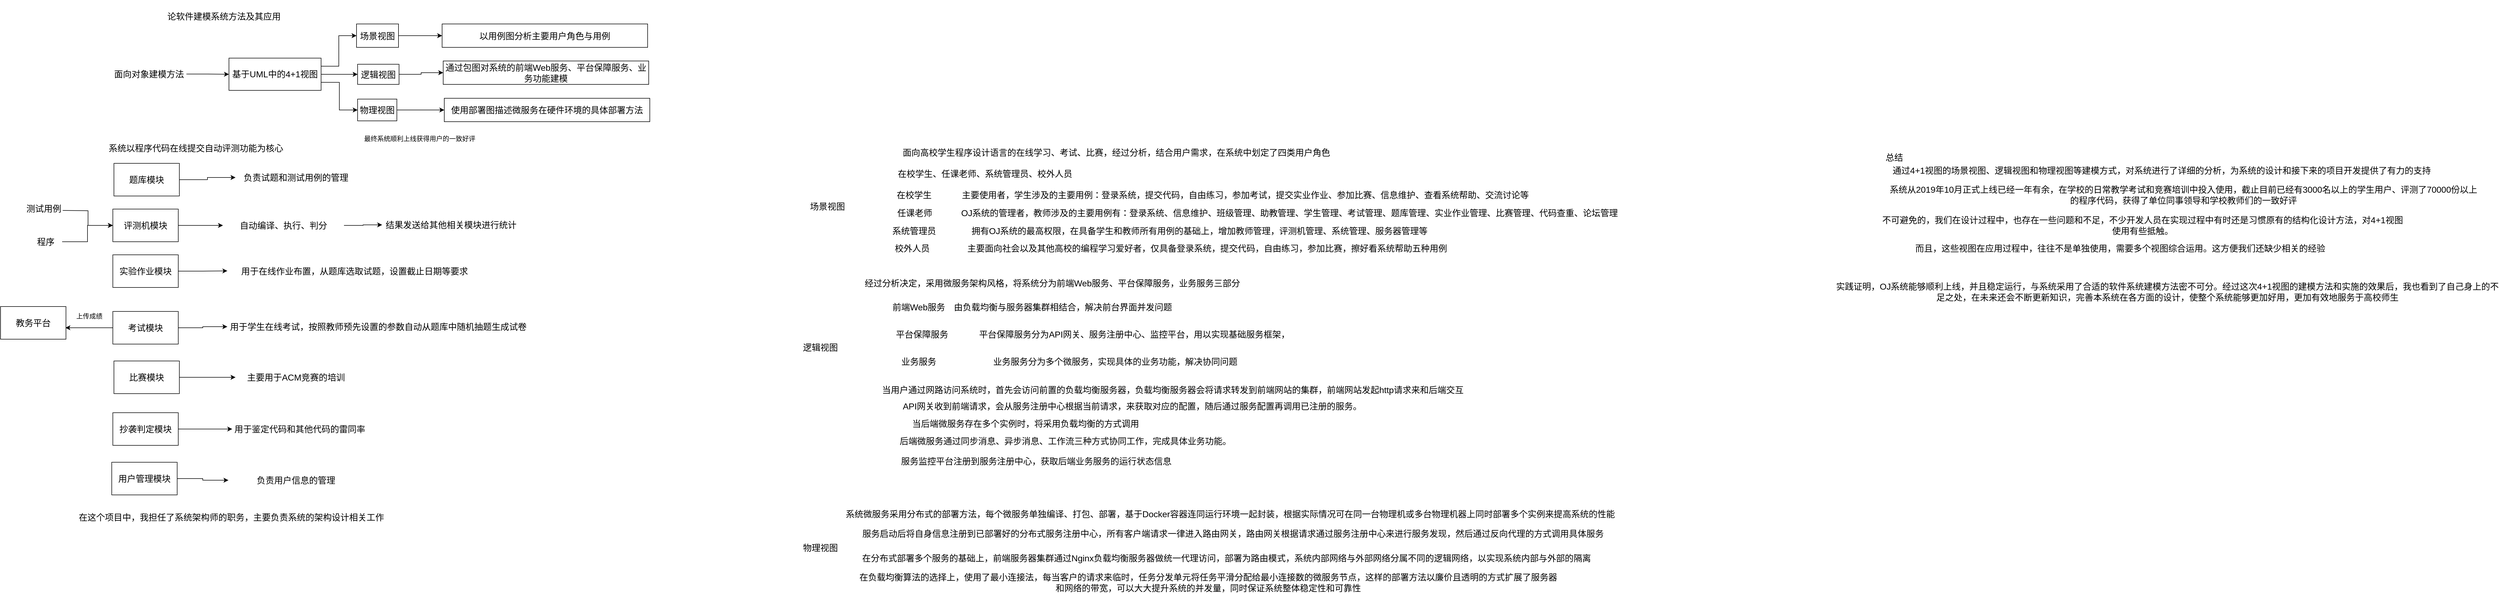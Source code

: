 <mxfile version="21.7.5" type="github">
  <diagram name="第 1 页" id="edIoZuRB3zaZxlKi64ll">
    <mxGraphModel dx="1677" dy="952" grid="0" gridSize="10" guides="1" tooltips="1" connect="1" arrows="1" fold="1" page="1" pageScale="1" pageWidth="10000" pageHeight="10000" math="0" shadow="0">
      <root>
        <mxCell id="0" />
        <mxCell id="1" parent="0" />
        <mxCell id="OHOCKgPiXyrj8ZHRfish-1" value="论软件建模系统方法及其应用" style="text;html=1;strokeColor=none;fillColor=none;align=center;verticalAlign=middle;whiteSpace=wrap;rounded=0;fontSize=16;" vertex="1" parent="1">
          <mxGeometry x="510" y="42" width="226" height="59" as="geometry" />
        </mxCell>
        <mxCell id="OHOCKgPiXyrj8ZHRfish-6" value="" style="edgeStyle=orthogonalEdgeStyle;rounded=0;orthogonalLoop=1;jettySize=auto;html=1;fontSize=16;" edge="1" parent="1" source="OHOCKgPiXyrj8ZHRfish-2" target="OHOCKgPiXyrj8ZHRfish-5">
          <mxGeometry relative="1" as="geometry" />
        </mxCell>
        <mxCell id="OHOCKgPiXyrj8ZHRfish-2" value="面向对象建模方法" style="text;html=1;strokeColor=none;fillColor=none;align=center;verticalAlign=middle;whiteSpace=wrap;rounded=0;fontSize=16;" vertex="1" parent="1">
          <mxGeometry x="417" y="161" width="137" height="34" as="geometry" />
        </mxCell>
        <mxCell id="OHOCKgPiXyrj8ZHRfish-8" value="" style="edgeStyle=orthogonalEdgeStyle;rounded=0;orthogonalLoop=1;jettySize=auto;html=1;fontSize=16;" edge="1" parent="1" source="OHOCKgPiXyrj8ZHRfish-5" target="OHOCKgPiXyrj8ZHRfish-7">
          <mxGeometry relative="1" as="geometry" />
        </mxCell>
        <mxCell id="OHOCKgPiXyrj8ZHRfish-11" style="edgeStyle=orthogonalEdgeStyle;rounded=0;orthogonalLoop=1;jettySize=auto;html=1;exitX=1;exitY=0.25;exitDx=0;exitDy=0;entryX=0;entryY=0.5;entryDx=0;entryDy=0;" edge="1" parent="1" source="OHOCKgPiXyrj8ZHRfish-5" target="OHOCKgPiXyrj8ZHRfish-9">
          <mxGeometry relative="1" as="geometry" />
        </mxCell>
        <mxCell id="OHOCKgPiXyrj8ZHRfish-12" style="edgeStyle=orthogonalEdgeStyle;rounded=0;orthogonalLoop=1;jettySize=auto;html=1;exitX=1;exitY=0.75;exitDx=0;exitDy=0;entryX=0;entryY=0.5;entryDx=0;entryDy=0;" edge="1" parent="1" source="OHOCKgPiXyrj8ZHRfish-5" target="OHOCKgPiXyrj8ZHRfish-10">
          <mxGeometry relative="1" as="geometry" />
        </mxCell>
        <mxCell id="OHOCKgPiXyrj8ZHRfish-5" value="基于UML中的4+1视图" style="whiteSpace=wrap;html=1;fontSize=16;" vertex="1" parent="1">
          <mxGeometry x="632" y="148.75" width="169" height="59.25" as="geometry" />
        </mxCell>
        <mxCell id="OHOCKgPiXyrj8ZHRfish-17" value="" style="edgeStyle=orthogonalEdgeStyle;rounded=0;orthogonalLoop=1;jettySize=auto;html=1;" edge="1" parent="1" source="OHOCKgPiXyrj8ZHRfish-7" target="OHOCKgPiXyrj8ZHRfish-15">
          <mxGeometry relative="1" as="geometry" />
        </mxCell>
        <mxCell id="OHOCKgPiXyrj8ZHRfish-7" value="逻辑视图" style="whiteSpace=wrap;html=1;fontSize=16;" vertex="1" parent="1">
          <mxGeometry x="868" y="160" width="76" height="37" as="geometry" />
        </mxCell>
        <mxCell id="OHOCKgPiXyrj8ZHRfish-14" value="" style="edgeStyle=orthogonalEdgeStyle;rounded=0;orthogonalLoop=1;jettySize=auto;html=1;" edge="1" parent="1" source="OHOCKgPiXyrj8ZHRfish-9" target="OHOCKgPiXyrj8ZHRfish-13">
          <mxGeometry relative="1" as="geometry" />
        </mxCell>
        <mxCell id="OHOCKgPiXyrj8ZHRfish-9" value="场景视图&lt;br style=&quot;font-size: 16px;&quot;&gt;" style="whiteSpace=wrap;html=1;fontSize=16;" vertex="1" parent="1">
          <mxGeometry x="866" y="86" width="77" height="43" as="geometry" />
        </mxCell>
        <mxCell id="OHOCKgPiXyrj8ZHRfish-18" value="" style="edgeStyle=orthogonalEdgeStyle;rounded=0;orthogonalLoop=1;jettySize=auto;html=1;" edge="1" parent="1" source="OHOCKgPiXyrj8ZHRfish-10" target="OHOCKgPiXyrj8ZHRfish-16">
          <mxGeometry relative="1" as="geometry" />
        </mxCell>
        <mxCell id="OHOCKgPiXyrj8ZHRfish-10" value="物理视图" style="whiteSpace=wrap;html=1;fontSize=16;" vertex="1" parent="1">
          <mxGeometry x="868" y="224" width="72" height="40" as="geometry" />
        </mxCell>
        <mxCell id="OHOCKgPiXyrj8ZHRfish-13" value="以用例图分析主要用户角色与用例" style="whiteSpace=wrap;html=1;fontSize=16;" vertex="1" parent="1">
          <mxGeometry x="1023" y="86" width="377" height="43" as="geometry" />
        </mxCell>
        <mxCell id="OHOCKgPiXyrj8ZHRfish-15" value="通过包图对系统的前端Web服务、平台保障服务、业务功能建模" style="whiteSpace=wrap;html=1;fontSize=16;" vertex="1" parent="1">
          <mxGeometry x="1025" y="154" width="377" height="43" as="geometry" />
        </mxCell>
        <mxCell id="OHOCKgPiXyrj8ZHRfish-16" value="使用部署图描述微服务在硬件环境的具体部署方法" style="whiteSpace=wrap;html=1;fontSize=16;" vertex="1" parent="1">
          <mxGeometry x="1027" y="222.5" width="377" height="43" as="geometry" />
        </mxCell>
        <mxCell id="OHOCKgPiXyrj8ZHRfish-27" value="" style="edgeStyle=orthogonalEdgeStyle;rounded=0;orthogonalLoop=1;jettySize=auto;html=1;" edge="1" parent="1" source="OHOCKgPiXyrj8ZHRfish-19" target="OHOCKgPiXyrj8ZHRfish-28">
          <mxGeometry relative="1" as="geometry">
            <mxPoint x="619" y="326" as="targetPoint" />
          </mxGeometry>
        </mxCell>
        <mxCell id="OHOCKgPiXyrj8ZHRfish-19" value="题库模块" style="rounded=0;whiteSpace=wrap;html=1;fontSize=16;" vertex="1" parent="1">
          <mxGeometry x="421" y="342" width="120" height="60" as="geometry" />
        </mxCell>
        <mxCell id="OHOCKgPiXyrj8ZHRfish-38" value="" style="edgeStyle=orthogonalEdgeStyle;rounded=0;orthogonalLoop=1;jettySize=auto;html=1;" edge="1" parent="1" source="OHOCKgPiXyrj8ZHRfish-20" target="OHOCKgPiXyrj8ZHRfish-37">
          <mxGeometry relative="1" as="geometry" />
        </mxCell>
        <mxCell id="OHOCKgPiXyrj8ZHRfish-20" value="实验作业模块" style="rounded=0;whiteSpace=wrap;html=1;fontSize=16;" vertex="1" parent="1">
          <mxGeometry x="419" y="510" width="120" height="60" as="geometry" />
        </mxCell>
        <mxCell id="OHOCKgPiXyrj8ZHRfish-34" value="" style="edgeStyle=orthogonalEdgeStyle;rounded=0;orthogonalLoop=1;jettySize=auto;html=1;" edge="1" parent="1" source="OHOCKgPiXyrj8ZHRfish-21" target="OHOCKgPiXyrj8ZHRfish-33">
          <mxGeometry relative="1" as="geometry" />
        </mxCell>
        <mxCell id="OHOCKgPiXyrj8ZHRfish-21" value="评测机模块" style="rounded=0;whiteSpace=wrap;html=1;fontSize=16;" vertex="1" parent="1">
          <mxGeometry x="419" y="426" width="120" height="60" as="geometry" />
        </mxCell>
        <mxCell id="OHOCKgPiXyrj8ZHRfish-40" value="" style="edgeStyle=orthogonalEdgeStyle;rounded=0;orthogonalLoop=1;jettySize=auto;html=1;" edge="1" parent="1" source="OHOCKgPiXyrj8ZHRfish-22" target="OHOCKgPiXyrj8ZHRfish-39">
          <mxGeometry relative="1" as="geometry" />
        </mxCell>
        <mxCell id="OHOCKgPiXyrj8ZHRfish-42" value="" style="edgeStyle=orthogonalEdgeStyle;rounded=0;orthogonalLoop=1;jettySize=auto;html=1;" edge="1" parent="1" source="OHOCKgPiXyrj8ZHRfish-22">
          <mxGeometry relative="1" as="geometry">
            <mxPoint x="332" y="644" as="targetPoint" />
          </mxGeometry>
        </mxCell>
        <mxCell id="OHOCKgPiXyrj8ZHRfish-22" value="考试模块" style="rounded=0;whiteSpace=wrap;html=1;fontSize=16;" vertex="1" parent="1">
          <mxGeometry x="419" y="614" width="120" height="60" as="geometry" />
        </mxCell>
        <mxCell id="OHOCKgPiXyrj8ZHRfish-49" value="" style="edgeStyle=orthogonalEdgeStyle;rounded=0;orthogonalLoop=1;jettySize=auto;html=1;" edge="1" parent="1" source="OHOCKgPiXyrj8ZHRfish-23" target="OHOCKgPiXyrj8ZHRfish-48">
          <mxGeometry relative="1" as="geometry" />
        </mxCell>
        <mxCell id="OHOCKgPiXyrj8ZHRfish-23" value="用户管理模块" style="rounded=0;whiteSpace=wrap;html=1;fontSize=16;" vertex="1" parent="1">
          <mxGeometry x="417" y="891" width="120" height="60" as="geometry" />
        </mxCell>
        <mxCell id="OHOCKgPiXyrj8ZHRfish-45" value="" style="edgeStyle=orthogonalEdgeStyle;rounded=0;orthogonalLoop=1;jettySize=auto;html=1;" edge="1" parent="1" source="OHOCKgPiXyrj8ZHRfish-24" target="OHOCKgPiXyrj8ZHRfish-44">
          <mxGeometry relative="1" as="geometry" />
        </mxCell>
        <mxCell id="OHOCKgPiXyrj8ZHRfish-24" value="比赛模块" style="rounded=0;whiteSpace=wrap;html=1;fontSize=16;" vertex="1" parent="1">
          <mxGeometry x="421" y="705" width="120" height="60" as="geometry" />
        </mxCell>
        <mxCell id="OHOCKgPiXyrj8ZHRfish-47" value="" style="edgeStyle=orthogonalEdgeStyle;rounded=0;orthogonalLoop=1;jettySize=auto;html=1;" edge="1" parent="1" source="OHOCKgPiXyrj8ZHRfish-25" target="OHOCKgPiXyrj8ZHRfish-46">
          <mxGeometry relative="1" as="geometry" />
        </mxCell>
        <mxCell id="OHOCKgPiXyrj8ZHRfish-25" value="抄袭判定模块" style="rounded=0;whiteSpace=wrap;html=1;fontSize=16;" vertex="1" parent="1">
          <mxGeometry x="419" y="800" width="120" height="60" as="geometry" />
        </mxCell>
        <mxCell id="OHOCKgPiXyrj8ZHRfish-28" value="负责试题和测试用例的管理" style="text;html=1;strokeColor=none;fillColor=none;align=center;verticalAlign=middle;whiteSpace=wrap;rounded=0;fontSize=16;" vertex="1" parent="1">
          <mxGeometry x="644" y="351" width="222" height="34" as="geometry" />
        </mxCell>
        <mxCell id="OHOCKgPiXyrj8ZHRfish-31" style="edgeStyle=orthogonalEdgeStyle;rounded=0;orthogonalLoop=1;jettySize=auto;html=1;exitX=1;exitY=0.5;exitDx=0;exitDy=0;" edge="1" parent="1" target="OHOCKgPiXyrj8ZHRfish-21">
          <mxGeometry relative="1" as="geometry">
            <mxPoint x="327" y="428.5" as="sourcePoint" />
          </mxGeometry>
        </mxCell>
        <mxCell id="OHOCKgPiXyrj8ZHRfish-29" value="测试用例" style="text;html=1;strokeColor=none;fillColor=none;align=center;verticalAlign=middle;whiteSpace=wrap;rounded=0;fontSize=16;" vertex="1" parent="1">
          <mxGeometry x="255" y="408" width="75" height="33" as="geometry" />
        </mxCell>
        <mxCell id="OHOCKgPiXyrj8ZHRfish-50" style="edgeStyle=orthogonalEdgeStyle;rounded=0;orthogonalLoop=1;jettySize=auto;html=1;exitX=1;exitY=0.5;exitDx=0;exitDy=0;entryX=0;entryY=0.5;entryDx=0;entryDy=0;" edge="1" parent="1" source="OHOCKgPiXyrj8ZHRfish-30" target="OHOCKgPiXyrj8ZHRfish-21">
          <mxGeometry relative="1" as="geometry" />
        </mxCell>
        <mxCell id="OHOCKgPiXyrj8ZHRfish-30" value="程序" style="text;html=1;strokeColor=none;fillColor=none;align=center;verticalAlign=middle;whiteSpace=wrap;rounded=0;fontSize=16;" vertex="1" parent="1">
          <mxGeometry x="266" y="471" width="60" height="30" as="geometry" />
        </mxCell>
        <mxCell id="OHOCKgPiXyrj8ZHRfish-36" value="" style="edgeStyle=orthogonalEdgeStyle;rounded=0;orthogonalLoop=1;jettySize=auto;html=1;" edge="1" parent="1" source="OHOCKgPiXyrj8ZHRfish-33" target="OHOCKgPiXyrj8ZHRfish-35">
          <mxGeometry relative="1" as="geometry" />
        </mxCell>
        <mxCell id="OHOCKgPiXyrj8ZHRfish-33" value="自动编译、执行、判分" style="text;html=1;strokeColor=none;fillColor=none;align=center;verticalAlign=middle;whiteSpace=wrap;rounded=0;fontSize=16;" vertex="1" parent="1">
          <mxGeometry x="621" y="439" width="222" height="34" as="geometry" />
        </mxCell>
        <mxCell id="OHOCKgPiXyrj8ZHRfish-35" value="结果发送给其他相关模块进行统计" style="text;html=1;strokeColor=none;fillColor=none;align=center;verticalAlign=middle;whiteSpace=wrap;rounded=0;fontSize=16;" vertex="1" parent="1">
          <mxGeometry x="913" y="439" width="253" height="32" as="geometry" />
        </mxCell>
        <mxCell id="OHOCKgPiXyrj8ZHRfish-37" value="用于在线作业布置，从题库选取试题，设置截止日期等要求" style="text;html=1;strokeColor=none;fillColor=none;align=center;verticalAlign=middle;whiteSpace=wrap;rounded=0;fontSize=16;" vertex="1" parent="1">
          <mxGeometry x="629" y="521" width="467" height="37" as="geometry" />
        </mxCell>
        <mxCell id="OHOCKgPiXyrj8ZHRfish-39" value="用于学生在线考试，按照教师预先设置的参数自动从题库中随机抽题生成试卷" style="text;html=1;strokeColor=none;fillColor=none;align=center;verticalAlign=middle;whiteSpace=wrap;rounded=0;fontSize=16;" vertex="1" parent="1">
          <mxGeometry x="629" y="627" width="554" height="30" as="geometry" />
        </mxCell>
        <mxCell id="OHOCKgPiXyrj8ZHRfish-41" value="教务平台" style="rounded=0;whiteSpace=wrap;html=1;fontSize=16;" vertex="1" parent="1">
          <mxGeometry x="213" y="605" width="120" height="60" as="geometry" />
        </mxCell>
        <mxCell id="OHOCKgPiXyrj8ZHRfish-43" value="上传成绩" style="text;html=1;strokeColor=none;fillColor=none;align=center;verticalAlign=middle;whiteSpace=wrap;rounded=0;" vertex="1" parent="1">
          <mxGeometry x="346" y="608" width="60" height="30" as="geometry" />
        </mxCell>
        <mxCell id="OHOCKgPiXyrj8ZHRfish-44" value="主要用于ACM竞赛的培训" style="text;html=1;strokeColor=none;fillColor=none;align=center;verticalAlign=middle;whiteSpace=wrap;rounded=0;fontSize=16;" vertex="1" parent="1">
          <mxGeometry x="644" y="718" width="222" height="34" as="geometry" />
        </mxCell>
        <mxCell id="OHOCKgPiXyrj8ZHRfish-46" value="用于鉴定代码和其他代码的雷同率" style="text;html=1;strokeColor=none;fillColor=none;align=center;verticalAlign=middle;whiteSpace=wrap;rounded=0;fontSize=16;" vertex="1" parent="1">
          <mxGeometry x="638" y="814" width="248" height="32" as="geometry" />
        </mxCell>
        <mxCell id="OHOCKgPiXyrj8ZHRfish-48" value="负责用户信息的管理" style="text;html=1;strokeColor=none;fillColor=none;align=center;verticalAlign=middle;whiteSpace=wrap;rounded=0;fontSize=16;" vertex="1" parent="1">
          <mxGeometry x="631" y="908" width="248" height="32" as="geometry" />
        </mxCell>
        <mxCell id="OHOCKgPiXyrj8ZHRfish-51" value="系统以程序代码在线提交自动评测功能为核心" style="text;html=1;strokeColor=none;fillColor=none;align=center;verticalAlign=middle;whiteSpace=wrap;rounded=0;fontSize=16;" vertex="1" parent="1">
          <mxGeometry x="406" y="299" width="331" height="30" as="geometry" />
        </mxCell>
        <mxCell id="OHOCKgPiXyrj8ZHRfish-52" value="在这个项目中，我担任了系统架构师的职务，主要负责系统的架构设计相关工作" style="text;html=1;strokeColor=none;fillColor=none;align=center;verticalAlign=middle;whiteSpace=wrap;rounded=0;fontSize=16;" vertex="1" parent="1">
          <mxGeometry x="343" y="977" width="587" height="30" as="geometry" />
        </mxCell>
        <mxCell id="OHOCKgPiXyrj8ZHRfish-54" value="最终系统顺利上线获得用户的一致好评" style="text;html=1;strokeColor=none;fillColor=none;align=center;verticalAlign=middle;whiteSpace=wrap;rounded=0;" vertex="1" parent="1">
          <mxGeometry x="855" y="277" width="254" height="40" as="geometry" />
        </mxCell>
        <mxCell id="OHOCKgPiXyrj8ZHRfish-57" value="场景视图" style="text;html=1;strokeColor=none;fillColor=none;align=center;verticalAlign=middle;whiteSpace=wrap;rounded=0;fontSize=16;" vertex="1" parent="1">
          <mxGeometry x="1687" y="402" width="86" height="37" as="geometry" />
        </mxCell>
        <mxCell id="OHOCKgPiXyrj8ZHRfish-58" value="面向高校学生程序设计语言的在线学习、考试、比赛，经过分析，结合用户需求，在系统中划定了四类用户角色" style="text;html=1;strokeColor=none;fillColor=none;align=center;verticalAlign=middle;whiteSpace=wrap;rounded=0;fontSize=16;" vertex="1" parent="1">
          <mxGeometry x="1847" y="307" width="826" height="30" as="geometry" />
        </mxCell>
        <mxCell id="OHOCKgPiXyrj8ZHRfish-59" value="在校学生、任课老师、系统管理员、校外人员" style="text;html=1;strokeColor=none;fillColor=none;align=center;verticalAlign=middle;whiteSpace=wrap;rounded=0;fontSize=16;" vertex="1" parent="1">
          <mxGeometry x="1847" y="345.5" width="344" height="30" as="geometry" />
        </mxCell>
        <mxCell id="OHOCKgPiXyrj8ZHRfish-60" value="在校学生" style="text;html=1;strokeColor=none;fillColor=none;align=center;verticalAlign=middle;whiteSpace=wrap;rounded=0;fontSize=16;" vertex="1" parent="1">
          <mxGeometry x="1851" y="385" width="76" height="29" as="geometry" />
        </mxCell>
        <mxCell id="OHOCKgPiXyrj8ZHRfish-61" value="任课老师" style="text;html=1;strokeColor=none;fillColor=none;align=center;verticalAlign=middle;whiteSpace=wrap;rounded=0;fontSize=16;" vertex="1" parent="1">
          <mxGeometry x="1853" y="418" width="74" height="30" as="geometry" />
        </mxCell>
        <mxCell id="OHOCKgPiXyrj8ZHRfish-62" value="系统管理员" style="text;html=1;strokeColor=none;fillColor=none;align=center;verticalAlign=middle;whiteSpace=wrap;rounded=0;fontSize=16;" vertex="1" parent="1">
          <mxGeometry x="1846" y="451" width="86" height="30" as="geometry" />
        </mxCell>
        <mxCell id="OHOCKgPiXyrj8ZHRfish-63" value="校外人员" style="text;html=1;strokeColor=none;fillColor=none;align=center;verticalAlign=middle;whiteSpace=wrap;rounded=0;fontSize=16;" vertex="1" parent="1">
          <mxGeometry x="1844" y="483" width="83" height="30" as="geometry" />
        </mxCell>
        <mxCell id="OHOCKgPiXyrj8ZHRfish-64" value="主要使用者，学生涉及的主要用例：登录系统，提交代码，自由练习，参加考试，提交实业作业、参加比赛、信息维护、查看系统帮助、交流讨论等" style="text;html=1;strokeColor=none;fillColor=none;align=center;verticalAlign=middle;whiteSpace=wrap;rounded=0;fontSize=16;" vertex="1" parent="1">
          <mxGeometry x="1971" y="385" width="1051" height="30" as="geometry" />
        </mxCell>
        <mxCell id="OHOCKgPiXyrj8ZHRfish-65" value="OJ系统的管理者，教师涉及的主要用例有：登录系统、信息维护、班级管理、助教管理、学生管理、考试管理、题库管理、实业作业管理、比赛管理、代码查重、论坛管理" style="text;html=1;strokeColor=none;fillColor=none;align=center;verticalAlign=middle;whiteSpace=wrap;rounded=0;fontSize=16;" vertex="1" parent="1">
          <mxGeometry x="1962" y="418" width="1231" height="30" as="geometry" />
        </mxCell>
        <mxCell id="OHOCKgPiXyrj8ZHRfish-66" value="拥有OJ系统的最高权限，在具备学生和教师所有用例的基础上，增加教师管理，评测机管理、系统管理、服务器管理等" style="text;html=1;strokeColor=none;fillColor=none;align=center;verticalAlign=middle;whiteSpace=wrap;rounded=0;fontSize=16;" vertex="1" parent="1">
          <mxGeometry x="1962" y="451" width="901" height="30" as="geometry" />
        </mxCell>
        <mxCell id="OHOCKgPiXyrj8ZHRfish-67" value="主要面向社会以及其他高校的编程学习爱好者，仅具备登录系统，提交代码，自由练习，参加比赛，擦好看系统帮助五种用例" style="text;html=1;strokeColor=none;fillColor=none;align=center;verticalAlign=middle;whiteSpace=wrap;rounded=0;fontSize=16;" vertex="1" parent="1">
          <mxGeometry x="1966" y="483" width="921" height="30" as="geometry" />
        </mxCell>
        <mxCell id="OHOCKgPiXyrj8ZHRfish-68" value="逻辑视图" style="text;html=1;strokeColor=none;fillColor=none;align=center;verticalAlign=middle;whiteSpace=wrap;rounded=0;fontSize=16;" vertex="1" parent="1">
          <mxGeometry x="1674" y="661" width="86" height="37" as="geometry" />
        </mxCell>
        <mxCell id="OHOCKgPiXyrj8ZHRfish-69" value="经过分析决定，采用微服务架构风格，将系统分为前端Web服务、平台保障服务，业务服务三部分" style="text;html=1;strokeColor=none;fillColor=none;align=center;verticalAlign=middle;whiteSpace=wrap;rounded=0;fontSize=16;" vertex="1" parent="1">
          <mxGeometry x="1781" y="547" width="723" height="30" as="geometry" />
        </mxCell>
        <mxCell id="OHOCKgPiXyrj8ZHRfish-70" value="前端Web服务" style="text;html=1;strokeColor=none;fillColor=none;align=center;verticalAlign=middle;whiteSpace=wrap;rounded=0;fontSize=16;" vertex="1" parent="1">
          <mxGeometry x="1840.5" y="591" width="113" height="30" as="geometry" />
        </mxCell>
        <mxCell id="OHOCKgPiXyrj8ZHRfish-71" value="业务服务" style="text;html=1;strokeColor=none;fillColor=none;align=center;verticalAlign=middle;whiteSpace=wrap;rounded=0;fontSize=16;" vertex="1" parent="1">
          <mxGeometry x="1840.5" y="691" width="113" height="30" as="geometry" />
        </mxCell>
        <mxCell id="OHOCKgPiXyrj8ZHRfish-72" value="平台保障服务" style="text;html=1;strokeColor=none;fillColor=none;align=center;verticalAlign=middle;whiteSpace=wrap;rounded=0;fontSize=16;" vertex="1" parent="1">
          <mxGeometry x="1847" y="641" width="113" height="30" as="geometry" />
        </mxCell>
        <mxCell id="OHOCKgPiXyrj8ZHRfish-73" value="由负载均衡与服务器集群相结合，解决前台界面并发问题" style="text;html=1;strokeColor=none;fillColor=none;align=center;verticalAlign=middle;whiteSpace=wrap;rounded=0;fontSize=16;" vertex="1" parent="1">
          <mxGeometry x="1944" y="591" width="436" height="30" as="geometry" />
        </mxCell>
        <mxCell id="OHOCKgPiXyrj8ZHRfish-74" value="平台保障服务分为API网关、服务注册中心、监控平台，用以实现基础服务框架，" style="text;html=1;strokeColor=none;fillColor=none;align=center;verticalAlign=middle;whiteSpace=wrap;rounded=0;fontSize=16;" vertex="1" parent="1">
          <mxGeometry x="1980" y="641" width="626" height="30" as="geometry" />
        </mxCell>
        <mxCell id="OHOCKgPiXyrj8ZHRfish-75" value="业务服务分为多个微服务，实现具体的业务功能，解决协同问题" style="text;html=1;strokeColor=none;fillColor=none;align=center;verticalAlign=middle;whiteSpace=wrap;rounded=0;fontSize=16;" vertex="1" parent="1">
          <mxGeometry x="1980" y="691" width="556" height="30" as="geometry" />
        </mxCell>
        <mxCell id="OHOCKgPiXyrj8ZHRfish-76" value="当用户通过网路访问系统时，首先会访问前置的负载均衡服务器，负载均衡服务器会将请求转发到前端网站的集群，前端网站发起http请求来和后端交互" style="text;html=1;strokeColor=none;fillColor=none;align=center;verticalAlign=middle;whiteSpace=wrap;rounded=0;fontSize=16;" vertex="1" parent="1">
          <mxGeometry x="1812" y="743" width="1103" height="30" as="geometry" />
        </mxCell>
        <mxCell id="OHOCKgPiXyrj8ZHRfish-77" value="API网关收到前端请求，会从服务注册中心根据当前请求，来获取对应的配置，随后通过服务配置再调用已注册的服务。" style="text;html=1;strokeColor=none;fillColor=none;align=center;verticalAlign=middle;whiteSpace=wrap;rounded=0;fontSize=16;" vertex="1" parent="1">
          <mxGeometry x="1812" y="773" width="954" height="30" as="geometry" />
        </mxCell>
        <mxCell id="OHOCKgPiXyrj8ZHRfish-78" value="当后端微服务存在多个实例时，将采用负载均衡的方式调用" style="text;html=1;strokeColor=none;fillColor=none;align=center;verticalAlign=middle;whiteSpace=wrap;rounded=0;fontSize=16;" vertex="1" parent="1">
          <mxGeometry x="1832" y="805" width="523" height="30" as="geometry" />
        </mxCell>
        <mxCell id="OHOCKgPiXyrj8ZHRfish-79" value="后端微服务通过同步消息、异步消息、工作流三种方式协同工作，完成具体业务功能。" style="text;html=1;strokeColor=none;fillColor=none;align=center;verticalAlign=middle;whiteSpace=wrap;rounded=0;fontSize=16;" vertex="1" parent="1">
          <mxGeometry x="1840.5" y="837" width="650.5" height="30" as="geometry" />
        </mxCell>
        <mxCell id="OHOCKgPiXyrj8ZHRfish-80" value="服务监控平台注册到服务注册中心，获取后端业务服务的运行状态信息" style="text;html=1;strokeColor=none;fillColor=none;align=center;verticalAlign=middle;whiteSpace=wrap;rounded=0;fontSize=16;" vertex="1" parent="1">
          <mxGeometry x="1835" y="874" width="556" height="30" as="geometry" />
        </mxCell>
        <mxCell id="OHOCKgPiXyrj8ZHRfish-82" value="物理视图" style="text;html=1;strokeColor=none;fillColor=none;align=center;verticalAlign=middle;whiteSpace=wrap;rounded=0;fontSize=16;" vertex="1" parent="1">
          <mxGeometry x="1674" y="1029" width="86" height="37" as="geometry" />
        </mxCell>
        <mxCell id="OHOCKgPiXyrj8ZHRfish-83" value="系统微服务采用分布式的部署方法，每个微服务单独编译、打包、部署，基于Docker容器连同运行环境一起封装，根据实际情况可在同一台物理机或多台物理机器上同时部署多个实例来提高系统的性能" style="text;html=1;strokeColor=none;fillColor=none;align=center;verticalAlign=middle;whiteSpace=wrap;rounded=0;fontSize=16;" vertex="1" parent="1">
          <mxGeometry x="1760" y="971" width="1418" height="30" as="geometry" />
        </mxCell>
        <mxCell id="OHOCKgPiXyrj8ZHRfish-84" value="服务启动后将自身信息注册到已部署好的分布式服务注册中心，所有客户端请求一律进入路由网关，路由网关根据请求通过服务注册中心来进行服务发现，然后通过反向代理的方式调用具体服务" style="text;html=1;strokeColor=none;fillColor=none;align=center;verticalAlign=middle;whiteSpace=wrap;rounded=0;fontSize=16;" vertex="1" parent="1">
          <mxGeometry x="1785" y="1007" width="1378" height="30" as="geometry" />
        </mxCell>
        <mxCell id="OHOCKgPiXyrj8ZHRfish-85" value="在分布式部署多个服务的基础上，前端服务器集群通过Nginx负载均衡服务器做统一代理访问，部署为路由模式，系统内部网络与外部网络分属不同的逻辑网络，以实现系统内部与外部的隔离" style="text;html=1;strokeColor=none;fillColor=none;align=center;verticalAlign=middle;whiteSpace=wrap;rounded=0;fontSize=16;" vertex="1" parent="1">
          <mxGeometry x="1785" y="1052" width="1354" height="30" as="geometry" />
        </mxCell>
        <mxCell id="OHOCKgPiXyrj8ZHRfish-86" value="在负载均衡算法的选择上，使用了最小连接法，每当客户的请求来临时，任务分发单元将任务平滑分配给最小连接数的微服务节点，这样的部署方法以廉价且透明的方式扩展了服务器和网络的带宽，可以大大提升系统的并发量，同时保证系统整体稳定性和可靠性" style="text;html=1;strokeColor=none;fillColor=none;align=center;verticalAlign=middle;whiteSpace=wrap;rounded=0;fontSize=16;" vertex="1" parent="1">
          <mxGeometry x="1781" y="1091" width="1295" height="41" as="geometry" />
        </mxCell>
        <mxCell id="OHOCKgPiXyrj8ZHRfish-87" value="总结" style="text;html=1;strokeColor=none;fillColor=none;align=center;verticalAlign=middle;whiteSpace=wrap;rounded=0;fontSize=16;" vertex="1" parent="1">
          <mxGeometry x="3657" y="316" width="60" height="30" as="geometry" />
        </mxCell>
        <mxCell id="OHOCKgPiXyrj8ZHRfish-88" value="通过4+1视图的场景视图、逻辑视图和物理视图等建模方式，对系统进行了详细的分析，为系统的设计和接下来的项目开发提供了有力的支持" style="text;html=1;strokeColor=none;fillColor=none;align=center;verticalAlign=middle;whiteSpace=wrap;rounded=0;fontSize=16;" vertex="1" parent="1">
          <mxGeometry x="3636" y="342" width="1083" height="26" as="geometry" />
        </mxCell>
        <mxCell id="OHOCKgPiXyrj8ZHRfish-90" value="系统从2019年10月正式上线已经一年有余，在学校的日常教学考试和竞赛培训中投入使用，截止目前已经有3000名以上的学生用户、评测了70000份以上的程序代码，获得了单位同事领导和学校教师们的一致好评" style="text;html=1;strokeColor=none;fillColor=none;align=center;verticalAlign=middle;whiteSpace=wrap;rounded=0;fontSize=16;" vertex="1" parent="1">
          <mxGeometry x="3675" y="386.5" width="1085" height="26" as="geometry" />
        </mxCell>
        <mxCell id="OHOCKgPiXyrj8ZHRfish-91" value="不可避免的，我们在设计过程中，也存在一些问题和不足，不少开发人员在实现过程中有时还是习惯原有的结构化设计方法，对4+1视图使用有些抵触。" style="text;html=1;strokeColor=none;fillColor=none;align=center;verticalAlign=middle;whiteSpace=wrap;rounded=0;fontSize=16;" vertex="1" parent="1">
          <mxGeometry x="3662" y="443" width="961" height="26" as="geometry" />
        </mxCell>
        <mxCell id="OHOCKgPiXyrj8ZHRfish-93" value="而且，这些视图在应用过程中，往往不是单独使用，需要多个视图综合运用。这方便我们还缺少相关的经验" style="text;html=1;strokeColor=none;fillColor=none;align=center;verticalAlign=middle;whiteSpace=wrap;rounded=0;fontSize=16;" vertex="1" parent="1">
          <mxGeometry x="3621" y="485" width="961" height="26" as="geometry" />
        </mxCell>
        <mxCell id="OHOCKgPiXyrj8ZHRfish-94" value="实践证明，OJ系统能够顺利上线，并且稳定运行，与系统采用了合适的软件系统建模方法密不可分。经过这次4+1视图的建模方法和实施的效果后，我也看到了自己身上的不足之处，在未来还会不断更新知识，完善本系统在各方面的设计，使整个系统能够更加好用，更加有效地服务于高校师生" style="text;html=1;strokeColor=none;fillColor=none;align=center;verticalAlign=middle;whiteSpace=wrap;rounded=0;fontSize=16;" vertex="1" parent="1">
          <mxGeometry x="3579" y="565" width="1218" height="26" as="geometry" />
        </mxCell>
      </root>
    </mxGraphModel>
  </diagram>
</mxfile>
